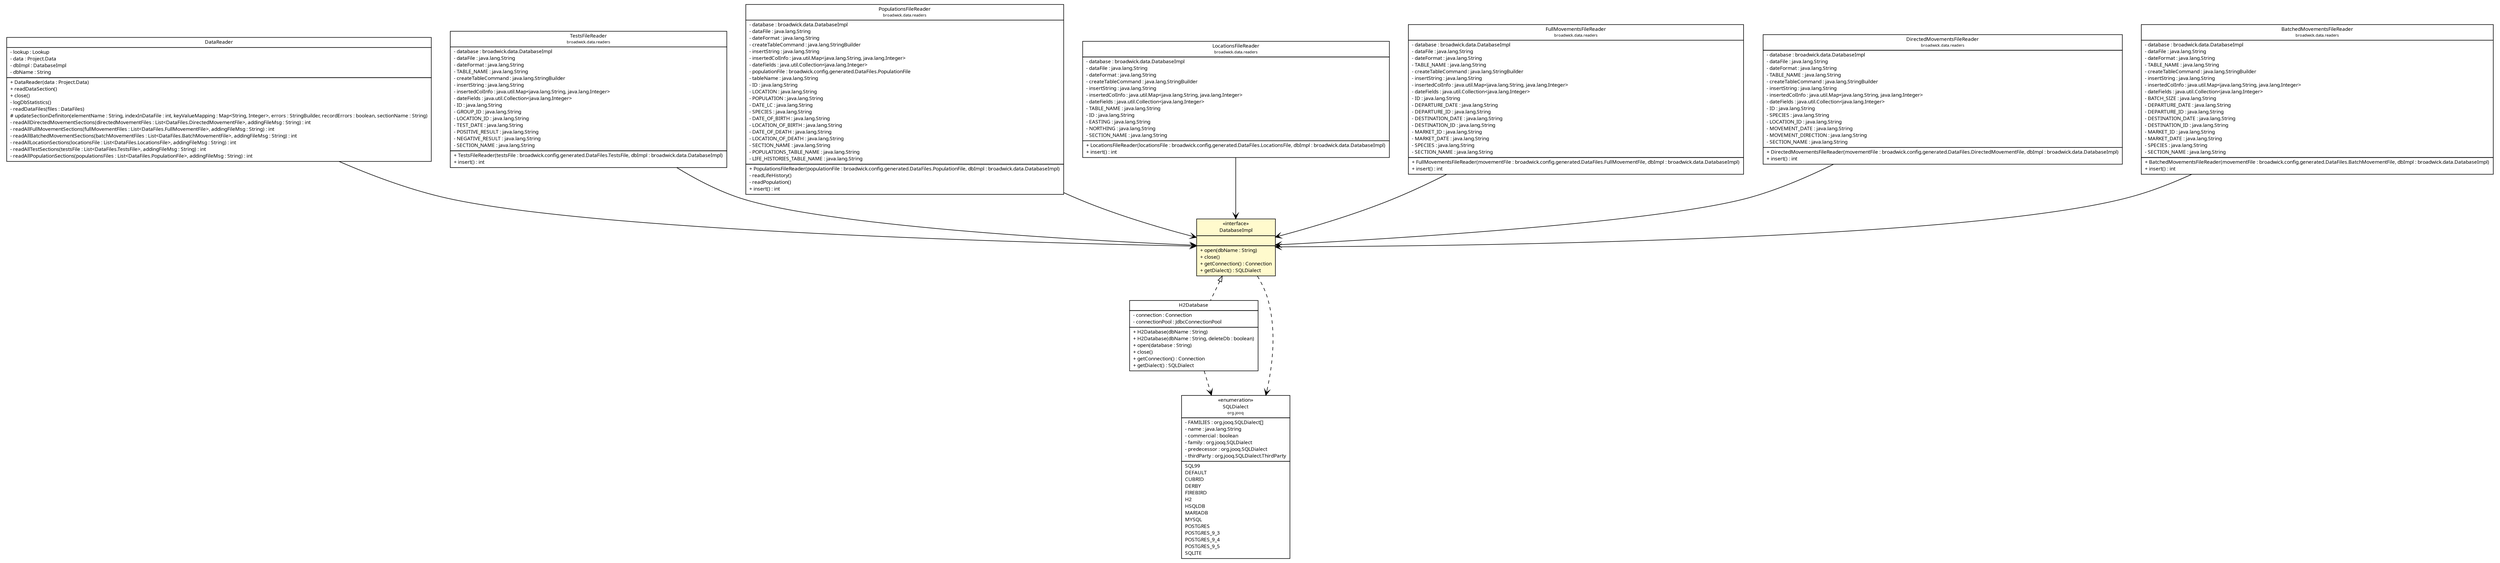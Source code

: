 #!/usr/local/bin/dot
#
# Class diagram 
# Generated by UMLGraph version R5_6 (http://www.umlgraph.org/)
#

digraph G {
	edge [fontname="Trebuchet MS",fontsize=10,labelfontname="Trebuchet MS",labelfontsize=10];
	node [fontname="Trebuchet MS",fontsize=10,shape=plaintext];
	nodesep=0.25;
	ranksep=0.5;
	// broadwick.data.H2Database
	c10340 [label=<<table title="broadwick.data.H2Database" border="0" cellborder="1" cellspacing="0" cellpadding="2" port="p" href="./H2Database.html">
		<tr><td><table border="0" cellspacing="0" cellpadding="1">
<tr><td align="center" balign="center"><font face="Trebuchet MS"> H2Database </font></td></tr>
		</table></td></tr>
		<tr><td><table border="0" cellspacing="0" cellpadding="1">
<tr><td align="left" balign="left"> - connection : Connection </td></tr>
<tr><td align="left" balign="left"> - connectionPool : JdbcConnectionPool </td></tr>
		</table></td></tr>
		<tr><td><table border="0" cellspacing="0" cellpadding="1">
<tr><td align="left" balign="left"> + H2Database(dbName : String) </td></tr>
<tr><td align="left" balign="left"> + H2Database(dbName : String, deleteDb : boolean) </td></tr>
<tr><td align="left" balign="left"> + open(database : String) </td></tr>
<tr><td align="left" balign="left"> + close() </td></tr>
<tr><td align="left" balign="left"> + getConnection() : Connection </td></tr>
<tr><td align="left" balign="left"> + getDialect() : SQLDialect </td></tr>
		</table></td></tr>
		</table>>, URL="./H2Database.html", fontname="Trebuchet MS", fontcolor="black", fontsize=9.0];
	// broadwick.data.DataReader
	c10341 [label=<<table title="broadwick.data.DataReader" border="0" cellborder="1" cellspacing="0" cellpadding="2" port="p" href="./DataReader.html">
		<tr><td><table border="0" cellspacing="0" cellpadding="1">
<tr><td align="center" balign="center"><font face="Trebuchet MS"> DataReader </font></td></tr>
		</table></td></tr>
		<tr><td><table border="0" cellspacing="0" cellpadding="1">
<tr><td align="left" balign="left"> - lookup : Lookup </td></tr>
<tr><td align="left" balign="left"> - data : Project.Data </td></tr>
<tr><td align="left" balign="left"> - dbImpl : DatabaseImpl </td></tr>
<tr><td align="left" balign="left"> - dbName : String </td></tr>
		</table></td></tr>
		<tr><td><table border="0" cellspacing="0" cellpadding="1">
<tr><td align="left" balign="left"> + DataReader(data : Project.Data) </td></tr>
<tr><td align="left" balign="left"> + readDataSection() </td></tr>
<tr><td align="left" balign="left"> + close() </td></tr>
<tr><td align="left" balign="left"> - logDbStatistics() </td></tr>
<tr><td align="left" balign="left"> - readDataFiles(files : DataFiles) </td></tr>
<tr><td align="left" balign="left"> # updateSectionDefiniton(elementName : String, indexInDataFile : int, keyValueMapping : Map&lt;String, Integer&gt;, errors : StringBuilder, recordErrors : boolean, sectionName : String) </td></tr>
<tr><td align="left" balign="left"> - readAllDirectedMovementSections(directedMovementFiles : List&lt;DataFiles.DirectedMovementFile&gt;, addingFileMsg : String) : int </td></tr>
<tr><td align="left" balign="left"> - readAllFullMovementSections(fullMovementFiles : List&lt;DataFiles.FullMovementFile&gt;, addingFileMsg : String) : int </td></tr>
<tr><td align="left" balign="left"> - readAllBatchedMovementSections(batchMovementFiles : List&lt;DataFiles.BatchMovementFile&gt;, addingFileMsg : String) : int </td></tr>
<tr><td align="left" balign="left"> - readAllLocationSections(locationsFile : List&lt;DataFiles.LocationsFile&gt;, addingFileMsg : String) : int </td></tr>
<tr><td align="left" balign="left"> - readAllTestSections(testsFile : List&lt;DataFiles.TestsFile&gt;, addingFileMsg : String) : int </td></tr>
<tr><td align="left" balign="left"> - readAllPopulationSections(populationsFiles : List&lt;DataFiles.PopulationFile&gt;, addingFileMsg : String) : int </td></tr>
		</table></td></tr>
		</table>>, URL="./DataReader.html", fontname="Trebuchet MS", fontcolor="black", fontsize=9.0];
	// broadwick.data.DatabaseImpl
	c10342 [label=<<table title="broadwick.data.DatabaseImpl" border="0" cellborder="1" cellspacing="0" cellpadding="2" port="p" bgcolor="lemonChiffon" href="./DatabaseImpl.html">
		<tr><td><table border="0" cellspacing="0" cellpadding="1">
<tr><td align="center" balign="center"> &#171;interface&#187; </td></tr>
<tr><td align="center" balign="center"><font face="Trebuchet MS"> DatabaseImpl </font></td></tr>
		</table></td></tr>
		<tr><td><table border="0" cellspacing="0" cellpadding="1">
<tr><td align="left" balign="left">  </td></tr>
		</table></td></tr>
		<tr><td><table border="0" cellspacing="0" cellpadding="1">
<tr><td align="left" balign="left"><font face="Trebuchet MS" point-size="9.0"> + open(dbName : String) </font></td></tr>
<tr><td align="left" balign="left"><font face="Trebuchet MS" point-size="9.0"> + close() </font></td></tr>
<tr><td align="left" balign="left"><font face="Trebuchet MS" point-size="9.0"> + getConnection() : Connection </font></td></tr>
<tr><td align="left" balign="left"><font face="Trebuchet MS" point-size="9.0"> + getDialect() : SQLDialect </font></td></tr>
		</table></td></tr>
		</table>>, URL="./DatabaseImpl.html", fontname="Trebuchet MS", fontcolor="black", fontsize=9.0];
	// broadwick.data.readers.TestsFileReader
	c10344 [label=<<table title="broadwick.data.readers.TestsFileReader" border="0" cellborder="1" cellspacing="0" cellpadding="2" port="p" href="./readers/TestsFileReader.html">
		<tr><td><table border="0" cellspacing="0" cellpadding="1">
<tr><td align="center" balign="center"><font face="Trebuchet MS"> TestsFileReader </font></td></tr>
<tr><td align="center" balign="center"><font face="Trebuchet MS" point-size="7.0"> broadwick.data.readers </font></td></tr>
		</table></td></tr>
		<tr><td><table border="0" cellspacing="0" cellpadding="1">
<tr><td align="left" balign="left"> - database : broadwick.data.DatabaseImpl </td></tr>
<tr><td align="left" balign="left"> - dataFile : java.lang.String </td></tr>
<tr><td align="left" balign="left"> - dateFormat : java.lang.String </td></tr>
<tr><td align="left" balign="left"> - TABLE_NAME : java.lang.String </td></tr>
<tr><td align="left" balign="left"> - createTableCommand : java.lang.StringBuilder </td></tr>
<tr><td align="left" balign="left"> - insertString : java.lang.String </td></tr>
<tr><td align="left" balign="left"> - insertedColInfo : java.util.Map&lt;java.lang.String, java.lang.Integer&gt; </td></tr>
<tr><td align="left" balign="left"> - dateFields : java.util.Collection&lt;java.lang.Integer&gt; </td></tr>
<tr><td align="left" balign="left"> - ID : java.lang.String </td></tr>
<tr><td align="left" balign="left"> - GROUP_ID : java.lang.String </td></tr>
<tr><td align="left" balign="left"> - LOCATION_ID : java.lang.String </td></tr>
<tr><td align="left" balign="left"> - TEST_DATE : java.lang.String </td></tr>
<tr><td align="left" balign="left"> - POSITIVE_RESULT : java.lang.String </td></tr>
<tr><td align="left" balign="left"> - NEGATIVE_RESULT : java.lang.String </td></tr>
<tr><td align="left" balign="left"> - SECTION_NAME : java.lang.String </td></tr>
		</table></td></tr>
		<tr><td><table border="0" cellspacing="0" cellpadding="1">
<tr><td align="left" balign="left"> + TestsFileReader(testsFile : broadwick.config.generated.DataFiles.TestsFile, dbImpl : broadwick.data.DatabaseImpl) </td></tr>
<tr><td align="left" balign="left"> + insert() : int </td></tr>
		</table></td></tr>
		</table>>, URL="./readers/TestsFileReader.html", fontname="Trebuchet MS", fontcolor="black", fontsize=9.0];
	// broadwick.data.readers.PopulationsFileReader
	c10345 [label=<<table title="broadwick.data.readers.PopulationsFileReader" border="0" cellborder="1" cellspacing="0" cellpadding="2" port="p" href="./readers/PopulationsFileReader.html">
		<tr><td><table border="0" cellspacing="0" cellpadding="1">
<tr><td align="center" balign="center"><font face="Trebuchet MS"> PopulationsFileReader </font></td></tr>
<tr><td align="center" balign="center"><font face="Trebuchet MS" point-size="7.0"> broadwick.data.readers </font></td></tr>
		</table></td></tr>
		<tr><td><table border="0" cellspacing="0" cellpadding="1">
<tr><td align="left" balign="left"> - database : broadwick.data.DatabaseImpl </td></tr>
<tr><td align="left" balign="left"> - dataFile : java.lang.String </td></tr>
<tr><td align="left" balign="left"> - dateFormat : java.lang.String </td></tr>
<tr><td align="left" balign="left"> - createTableCommand : java.lang.StringBuilder </td></tr>
<tr><td align="left" balign="left"> - insertString : java.lang.String </td></tr>
<tr><td align="left" balign="left"> - insertedColInfo : java.util.Map&lt;java.lang.String, java.lang.Integer&gt; </td></tr>
<tr><td align="left" balign="left"> - dateFields : java.util.Collection&lt;java.lang.Integer&gt; </td></tr>
<tr><td align="left" balign="left"> - populationFile : broadwick.config.generated.DataFiles.PopulationFile </td></tr>
<tr><td align="left" balign="left"> - tableName : java.lang.String </td></tr>
<tr><td align="left" balign="left"> - ID : java.lang.String </td></tr>
<tr><td align="left" balign="left"> - LOCATION : java.lang.String </td></tr>
<tr><td align="left" balign="left"> - POPULATION : java.lang.String </td></tr>
<tr><td align="left" balign="left"> - DATE_LC : java.lang.String </td></tr>
<tr><td align="left" balign="left"> - SPECIES : java.lang.String </td></tr>
<tr><td align="left" balign="left"> - DATE_OF_BIRTH : java.lang.String </td></tr>
<tr><td align="left" balign="left"> - LOCATION_OF_BIRTH : java.lang.String </td></tr>
<tr><td align="left" balign="left"> - DATE_OF_DEATH : java.lang.String </td></tr>
<tr><td align="left" balign="left"> - LOCATION_OF_DEATH : java.lang.String </td></tr>
<tr><td align="left" balign="left"> - SECTION_NAME : java.lang.String </td></tr>
<tr><td align="left" balign="left"> - POPULATIONS_TABLE_NAME : java.lang.String </td></tr>
<tr><td align="left" balign="left"> - LIFE_HISTORIES_TABLE_NAME : java.lang.String </td></tr>
		</table></td></tr>
		<tr><td><table border="0" cellspacing="0" cellpadding="1">
<tr><td align="left" balign="left"> + PopulationsFileReader(populationFile : broadwick.config.generated.DataFiles.PopulationFile, dbImpl : broadwick.data.DatabaseImpl) </td></tr>
<tr><td align="left" balign="left"> - readLifeHistory() </td></tr>
<tr><td align="left" balign="left"> - readPopulation() </td></tr>
<tr><td align="left" balign="left"> + insert() : int </td></tr>
		</table></td></tr>
		</table>>, URL="./readers/PopulationsFileReader.html", fontname="Trebuchet MS", fontcolor="black", fontsize=9.0];
	// broadwick.data.readers.LocationsFileReader
	c10346 [label=<<table title="broadwick.data.readers.LocationsFileReader" border="0" cellborder="1" cellspacing="0" cellpadding="2" port="p" href="./readers/LocationsFileReader.html">
		<tr><td><table border="0" cellspacing="0" cellpadding="1">
<tr><td align="center" balign="center"><font face="Trebuchet MS"> LocationsFileReader </font></td></tr>
<tr><td align="center" balign="center"><font face="Trebuchet MS" point-size="7.0"> broadwick.data.readers </font></td></tr>
		</table></td></tr>
		<tr><td><table border="0" cellspacing="0" cellpadding="1">
<tr><td align="left" balign="left"> - database : broadwick.data.DatabaseImpl </td></tr>
<tr><td align="left" balign="left"> - dataFile : java.lang.String </td></tr>
<tr><td align="left" balign="left"> - dateFormat : java.lang.String </td></tr>
<tr><td align="left" balign="left"> - createTableCommand : java.lang.StringBuilder </td></tr>
<tr><td align="left" balign="left"> - insertString : java.lang.String </td></tr>
<tr><td align="left" balign="left"> - insertedColInfo : java.util.Map&lt;java.lang.String, java.lang.Integer&gt; </td></tr>
<tr><td align="left" balign="left"> - dateFields : java.util.Collection&lt;java.lang.Integer&gt; </td></tr>
<tr><td align="left" balign="left"> - TABLE_NAME : java.lang.String </td></tr>
<tr><td align="left" balign="left"> - ID : java.lang.String </td></tr>
<tr><td align="left" balign="left"> - EASTING : java.lang.String </td></tr>
<tr><td align="left" balign="left"> - NORTHING : java.lang.String </td></tr>
<tr><td align="left" balign="left"> - SECTION_NAME : java.lang.String </td></tr>
		</table></td></tr>
		<tr><td><table border="0" cellspacing="0" cellpadding="1">
<tr><td align="left" balign="left"> + LocationsFileReader(locationsFile : broadwick.config.generated.DataFiles.LocationsFile, dbImpl : broadwick.data.DatabaseImpl) </td></tr>
<tr><td align="left" balign="left"> + insert() : int </td></tr>
		</table></td></tr>
		</table>>, URL="./readers/LocationsFileReader.html", fontname="Trebuchet MS", fontcolor="black", fontsize=9.0];
	// broadwick.data.readers.FullMovementsFileReader
	c10347 [label=<<table title="broadwick.data.readers.FullMovementsFileReader" border="0" cellborder="1" cellspacing="0" cellpadding="2" port="p" href="./readers/FullMovementsFileReader.html">
		<tr><td><table border="0" cellspacing="0" cellpadding="1">
<tr><td align="center" balign="center"><font face="Trebuchet MS"> FullMovementsFileReader </font></td></tr>
<tr><td align="center" balign="center"><font face="Trebuchet MS" point-size="7.0"> broadwick.data.readers </font></td></tr>
		</table></td></tr>
		<tr><td><table border="0" cellspacing="0" cellpadding="1">
<tr><td align="left" balign="left"> - database : broadwick.data.DatabaseImpl </td></tr>
<tr><td align="left" balign="left"> - dataFile : java.lang.String </td></tr>
<tr><td align="left" balign="left"> - dateFormat : java.lang.String </td></tr>
<tr><td align="left" balign="left"> - TABLE_NAME : java.lang.String </td></tr>
<tr><td align="left" balign="left"> - createTableCommand : java.lang.StringBuilder </td></tr>
<tr><td align="left" balign="left"> - insertString : java.lang.String </td></tr>
<tr><td align="left" balign="left"> - insertedColInfo : java.util.Map&lt;java.lang.String, java.lang.Integer&gt; </td></tr>
<tr><td align="left" balign="left"> - dateFields : java.util.Collection&lt;java.lang.Integer&gt; </td></tr>
<tr><td align="left" balign="left"> - ID : java.lang.String </td></tr>
<tr><td align="left" balign="left"> - DEPARTURE_DATE : java.lang.String </td></tr>
<tr><td align="left" balign="left"> - DEPARTURE_ID : java.lang.String </td></tr>
<tr><td align="left" balign="left"> - DESTINATION_DATE : java.lang.String </td></tr>
<tr><td align="left" balign="left"> - DESTINATION_ID : java.lang.String </td></tr>
<tr><td align="left" balign="left"> - MARKET_ID : java.lang.String </td></tr>
<tr><td align="left" balign="left"> - MARKET_DATE : java.lang.String </td></tr>
<tr><td align="left" balign="left"> - SPECIES : java.lang.String </td></tr>
<tr><td align="left" balign="left"> - SECTION_NAME : java.lang.String </td></tr>
		</table></td></tr>
		<tr><td><table border="0" cellspacing="0" cellpadding="1">
<tr><td align="left" balign="left"> + FullMovementsFileReader(movementFile : broadwick.config.generated.DataFiles.FullMovementFile, dbImpl : broadwick.data.DatabaseImpl) </td></tr>
<tr><td align="left" balign="left"> + insert() : int </td></tr>
		</table></td></tr>
		</table>>, URL="./readers/FullMovementsFileReader.html", fontname="Trebuchet MS", fontcolor="black", fontsize=9.0];
	// broadwick.data.readers.DirectedMovementsFileReader
	c10348 [label=<<table title="broadwick.data.readers.DirectedMovementsFileReader" border="0" cellborder="1" cellspacing="0" cellpadding="2" port="p" href="./readers/DirectedMovementsFileReader.html">
		<tr><td><table border="0" cellspacing="0" cellpadding="1">
<tr><td align="center" balign="center"><font face="Trebuchet MS"> DirectedMovementsFileReader </font></td></tr>
<tr><td align="center" balign="center"><font face="Trebuchet MS" point-size="7.0"> broadwick.data.readers </font></td></tr>
		</table></td></tr>
		<tr><td><table border="0" cellspacing="0" cellpadding="1">
<tr><td align="left" balign="left"> - database : broadwick.data.DatabaseImpl </td></tr>
<tr><td align="left" balign="left"> - dataFile : java.lang.String </td></tr>
<tr><td align="left" balign="left"> - dateFormat : java.lang.String </td></tr>
<tr><td align="left" balign="left"> - TABLE_NAME : java.lang.String </td></tr>
<tr><td align="left" balign="left"> - createTableCommand : java.lang.StringBuilder </td></tr>
<tr><td align="left" balign="left"> - insertString : java.lang.String </td></tr>
<tr><td align="left" balign="left"> - insertedColInfo : java.util.Map&lt;java.lang.String, java.lang.Integer&gt; </td></tr>
<tr><td align="left" balign="left"> - dateFields : java.util.Collection&lt;java.lang.Integer&gt; </td></tr>
<tr><td align="left" balign="left"> - ID : java.lang.String </td></tr>
<tr><td align="left" balign="left"> - SPECIES : java.lang.String </td></tr>
<tr><td align="left" balign="left"> - LOCATION_ID : java.lang.String </td></tr>
<tr><td align="left" balign="left"> - MOVEMENT_DATE : java.lang.String </td></tr>
<tr><td align="left" balign="left"> - MOVEMENT_DIRECTION : java.lang.String </td></tr>
<tr><td align="left" balign="left"> - SECTION_NAME : java.lang.String </td></tr>
		</table></td></tr>
		<tr><td><table border="0" cellspacing="0" cellpadding="1">
<tr><td align="left" balign="left"> + DirectedMovementsFileReader(movementFile : broadwick.config.generated.DataFiles.DirectedMovementFile, dbImpl : broadwick.data.DatabaseImpl) </td></tr>
<tr><td align="left" balign="left"> + insert() : int </td></tr>
		</table></td></tr>
		</table>>, URL="./readers/DirectedMovementsFileReader.html", fontname="Trebuchet MS", fontcolor="black", fontsize=9.0];
	// broadwick.data.readers.BatchedMovementsFileReader
	c10350 [label=<<table title="broadwick.data.readers.BatchedMovementsFileReader" border="0" cellborder="1" cellspacing="0" cellpadding="2" port="p" href="./readers/BatchedMovementsFileReader.html">
		<tr><td><table border="0" cellspacing="0" cellpadding="1">
<tr><td align="center" balign="center"><font face="Trebuchet MS"> BatchedMovementsFileReader </font></td></tr>
<tr><td align="center" balign="center"><font face="Trebuchet MS" point-size="7.0"> broadwick.data.readers </font></td></tr>
		</table></td></tr>
		<tr><td><table border="0" cellspacing="0" cellpadding="1">
<tr><td align="left" balign="left"> - database : broadwick.data.DatabaseImpl </td></tr>
<tr><td align="left" balign="left"> - dataFile : java.lang.String </td></tr>
<tr><td align="left" balign="left"> - dateFormat : java.lang.String </td></tr>
<tr><td align="left" balign="left"> - TABLE_NAME : java.lang.String </td></tr>
<tr><td align="left" balign="left"> - createTableCommand : java.lang.StringBuilder </td></tr>
<tr><td align="left" balign="left"> - insertString : java.lang.String </td></tr>
<tr><td align="left" balign="left"> - insertedColInfo : java.util.Map&lt;java.lang.String, java.lang.Integer&gt; </td></tr>
<tr><td align="left" balign="left"> - dateFields : java.util.Collection&lt;java.lang.Integer&gt; </td></tr>
<tr><td align="left" balign="left"> - BATCH_SIZE : java.lang.String </td></tr>
<tr><td align="left" balign="left"> - DEPARTURE_DATE : java.lang.String </td></tr>
<tr><td align="left" balign="left"> - DEPARTURE_ID : java.lang.String </td></tr>
<tr><td align="left" balign="left"> - DESTINATION_DATE : java.lang.String </td></tr>
<tr><td align="left" balign="left"> - DESTINATION_ID : java.lang.String </td></tr>
<tr><td align="left" balign="left"> - MARKET_ID : java.lang.String </td></tr>
<tr><td align="left" balign="left"> - MARKET_DATE : java.lang.String </td></tr>
<tr><td align="left" balign="left"> - SPECIES : java.lang.String </td></tr>
<tr><td align="left" balign="left"> - SECTION_NAME : java.lang.String </td></tr>
		</table></td></tr>
		<tr><td><table border="0" cellspacing="0" cellpadding="1">
<tr><td align="left" balign="left"> + BatchedMovementsFileReader(movementFile : broadwick.config.generated.DataFiles.BatchMovementFile, dbImpl : broadwick.data.DatabaseImpl) </td></tr>
<tr><td align="left" balign="left"> + insert() : int </td></tr>
		</table></td></tr>
		</table>>, URL="./readers/BatchedMovementsFileReader.html", fontname="Trebuchet MS", fontcolor="black", fontsize=9.0];
	//broadwick.data.H2Database implements broadwick.data.DatabaseImpl
	c10342:p -> c10340:p [dir=back,arrowtail=empty,style=dashed];
	// broadwick.data.DataReader NAVASSOC broadwick.data.DatabaseImpl
	c10341:p -> c10342:p [taillabel="", label="", headlabel="", fontname="Trebuchet MS", fontcolor="black", fontsize=10.0, color="black", arrowhead=open];
	// broadwick.data.readers.TestsFileReader NAVASSOC broadwick.data.DatabaseImpl
	c10344:p -> c10342:p [taillabel="", label="", headlabel="", fontname="Trebuchet MS", fontcolor="black", fontsize=10.0, color="black", arrowhead=open];
	// broadwick.data.readers.PopulationsFileReader NAVASSOC broadwick.data.DatabaseImpl
	c10345:p -> c10342:p [taillabel="", label="", headlabel="", fontname="Trebuchet MS", fontcolor="black", fontsize=10.0, color="black", arrowhead=open];
	// broadwick.data.readers.LocationsFileReader NAVASSOC broadwick.data.DatabaseImpl
	c10346:p -> c10342:p [taillabel="", label="", headlabel="", fontname="Trebuchet MS", fontcolor="black", fontsize=10.0, color="black", arrowhead=open];
	// broadwick.data.readers.FullMovementsFileReader NAVASSOC broadwick.data.DatabaseImpl
	c10347:p -> c10342:p [taillabel="", label="", headlabel="", fontname="Trebuchet MS", fontcolor="black", fontsize=10.0, color="black", arrowhead=open];
	// broadwick.data.readers.DirectedMovementsFileReader NAVASSOC broadwick.data.DatabaseImpl
	c10348:p -> c10342:p [taillabel="", label="", headlabel="", fontname="Trebuchet MS", fontcolor="black", fontsize=10.0, color="black", arrowhead=open];
	// broadwick.data.readers.BatchedMovementsFileReader NAVASSOC broadwick.data.DatabaseImpl
	c10350:p -> c10342:p [taillabel="", label="", headlabel="", fontname="Trebuchet MS", fontcolor="black", fontsize=10.0, color="black", arrowhead=open];
	// broadwick.data.H2Database DEPEND org.jooq.SQLDialect
	c10340:p -> c10469:p [taillabel="", label="", headlabel="", fontname="Trebuchet MS", fontcolor="black", fontsize=10.0, color="black", arrowhead=open, style=dashed];
	// broadwick.data.DatabaseImpl DEPEND org.jooq.SQLDialect
	c10342:p -> c10469:p [taillabel="", label="", headlabel="", fontname="Trebuchet MS", fontcolor="black", fontsize=10.0, color="black", arrowhead=open, style=dashed];
	// org.jooq.SQLDialect
	c10469 [label=<<table title="org.jooq.SQLDialect" border="0" cellborder="1" cellspacing="0" cellpadding="2" port="p" href="http://java.sun.com/j2se/1.4.2/docs/api/org/jooq/SQLDialect.html">
		<tr><td><table border="0" cellspacing="0" cellpadding="1">
<tr><td align="center" balign="center"> &#171;enumeration&#187; </td></tr>
<tr><td align="center" balign="center"><font face="Trebuchet MS"> SQLDialect </font></td></tr>
<tr><td align="center" balign="center"><font face="Trebuchet MS" point-size="7.0"> org.jooq </font></td></tr>
		</table></td></tr>
		<tr><td><table border="0" cellspacing="0" cellpadding="1">
<tr><td align="left" balign="left"> - FAMILIES : org.jooq.SQLDialect[] </td></tr>
<tr><td align="left" balign="left"> - name : java.lang.String </td></tr>
<tr><td align="left" balign="left"> - commercial : boolean </td></tr>
<tr><td align="left" balign="left"> - family : org.jooq.SQLDialect </td></tr>
<tr><td align="left" balign="left"> - predecessor : org.jooq.SQLDialect </td></tr>
<tr><td align="left" balign="left"> - thirdParty : org.jooq.SQLDialect.ThirdParty </td></tr>
		</table></td></tr>
		<tr><td><table border="0" cellspacing="0" cellpadding="1">
<tr><td align="left" balign="left"> SQL99 </td></tr>
<tr><td align="left" balign="left"> DEFAULT </td></tr>
<tr><td align="left" balign="left"> CUBRID </td></tr>
<tr><td align="left" balign="left"> DERBY </td></tr>
<tr><td align="left" balign="left"> FIREBIRD </td></tr>
<tr><td align="left" balign="left"> H2 </td></tr>
<tr><td align="left" balign="left"> HSQLDB </td></tr>
<tr><td align="left" balign="left"> MARIADB </td></tr>
<tr><td align="left" balign="left"> MYSQL </td></tr>
<tr><td align="left" balign="left"> POSTGRES </td></tr>
<tr><td align="left" balign="left"> POSTGRES_9_3 </td></tr>
<tr><td align="left" balign="left"> POSTGRES_9_4 </td></tr>
<tr><td align="left" balign="left"> POSTGRES_9_5 </td></tr>
<tr><td align="left" balign="left"> SQLITE </td></tr>
		</table></td></tr>
		</table>>, URL="http://java.sun.com/j2se/1.4.2/docs/api/org/jooq/SQLDialect.html", fontname="Trebuchet MS", fontcolor="black", fontsize=9.0];
}

